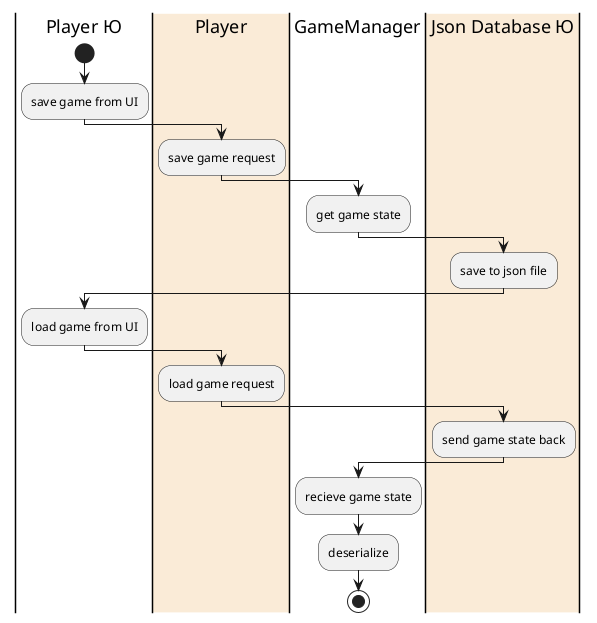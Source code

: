 @startuml
'https://plantuml.com/activity-diagram-beta

|Player Ю|
start
:save game from UI;
|#AntiqueWhite|Player|
:save game request;
|GameManager|
:get game state;
|#AntiqueWhite|Json Database Ю|
:save to json file;
|Player Ю|
:load game from UI;
|Player|
:load game request;
|#AntiqueWhite|Json Database Ю|
:send game state back;
|GameManager|
:recieve game state;
:deserialize;
stop

@enduml
